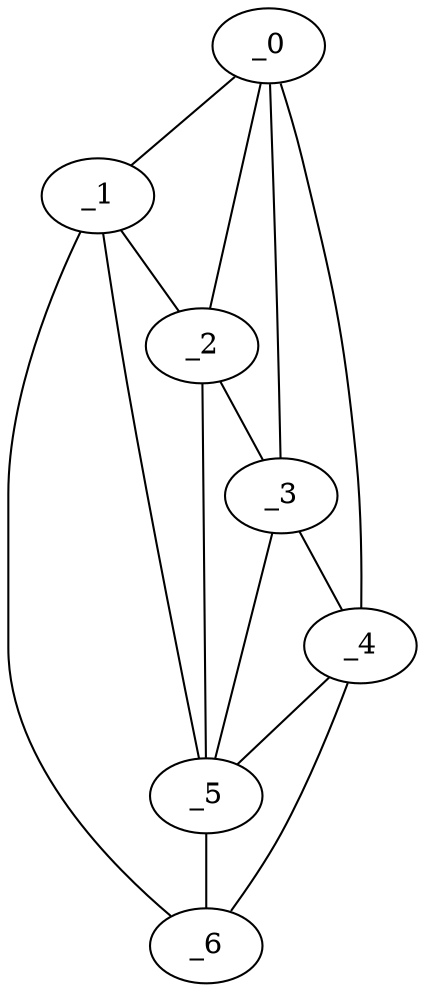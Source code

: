 graph "obj83__100.gxl" {
	_0	 [x=58,
		y=3];
	_1	 [x=64,
		y=85];
	_0 -- _1	 [valence=1];
	_2	 [x=68,
		y=17];
	_0 -- _2	 [valence=1];
	_3	 [x=73,
		y=11];
	_0 -- _3	 [valence=2];
	_4	 [x=75,
		y=6];
	_0 -- _4	 [valence=1];
	_1 -- _2	 [valence=1];
	_5	 [x=79,
		y=50];
	_1 -- _5	 [valence=2];
	_6	 [x=82,
		y=67];
	_1 -- _6	 [valence=1];
	_2 -- _3	 [valence=2];
	_2 -- _5	 [valence=2];
	_3 -- _4	 [valence=2];
	_3 -- _5	 [valence=2];
	_4 -- _5	 [valence=2];
	_4 -- _6	 [valence=1];
	_5 -- _6	 [valence=1];
}
